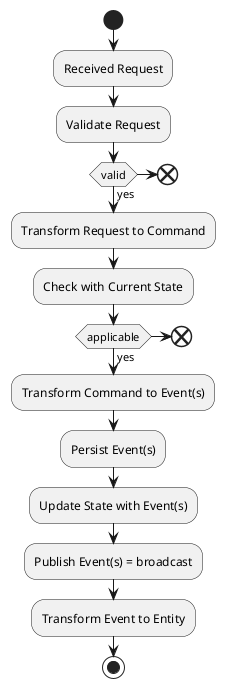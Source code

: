 @startuml
'https://plantuml.com/activity-diagram-beta

start
:Received Request;
:Validate Request;
if (valid) then (yes)
  :Transform Request to Command;
  :Check with Current State;
  if (applicable) then (yes)
    :Transform Command to Event(s);
    :Persist Event(s);
    :Update State with Event(s);
    :Publish Event(s) = broadcast;
    :Transform Event to Entity;
  else
    end
  endif
else
  end
endif
stop

@enduml
